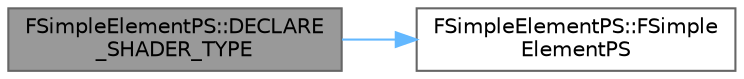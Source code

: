 digraph "FSimpleElementPS::DECLARE_SHADER_TYPE"
{
 // INTERACTIVE_SVG=YES
 // LATEX_PDF_SIZE
  bgcolor="transparent";
  edge [fontname=Helvetica,fontsize=10,labelfontname=Helvetica,labelfontsize=10];
  node [fontname=Helvetica,fontsize=10,shape=box,height=0.2,width=0.4];
  rankdir="LR";
  Node1 [id="Node000001",label="FSimpleElementPS::DECLARE\l_SHADER_TYPE",height=0.2,width=0.4,color="gray40", fillcolor="grey60", style="filled", fontcolor="black",tooltip=" "];
  Node1 -> Node2 [id="edge1_Node000001_Node000002",color="steelblue1",style="solid",tooltip=" "];
  Node2 [id="Node000002",label="FSimpleElementPS::FSimple\lElementPS",height=0.2,width=0.4,color="grey40", fillcolor="white", style="filled",URL="$de/df9/classFSimpleElementPS.html#afe15bfcf8ec8fe34118e8beca3dbf3a3",tooltip=" "];
}
